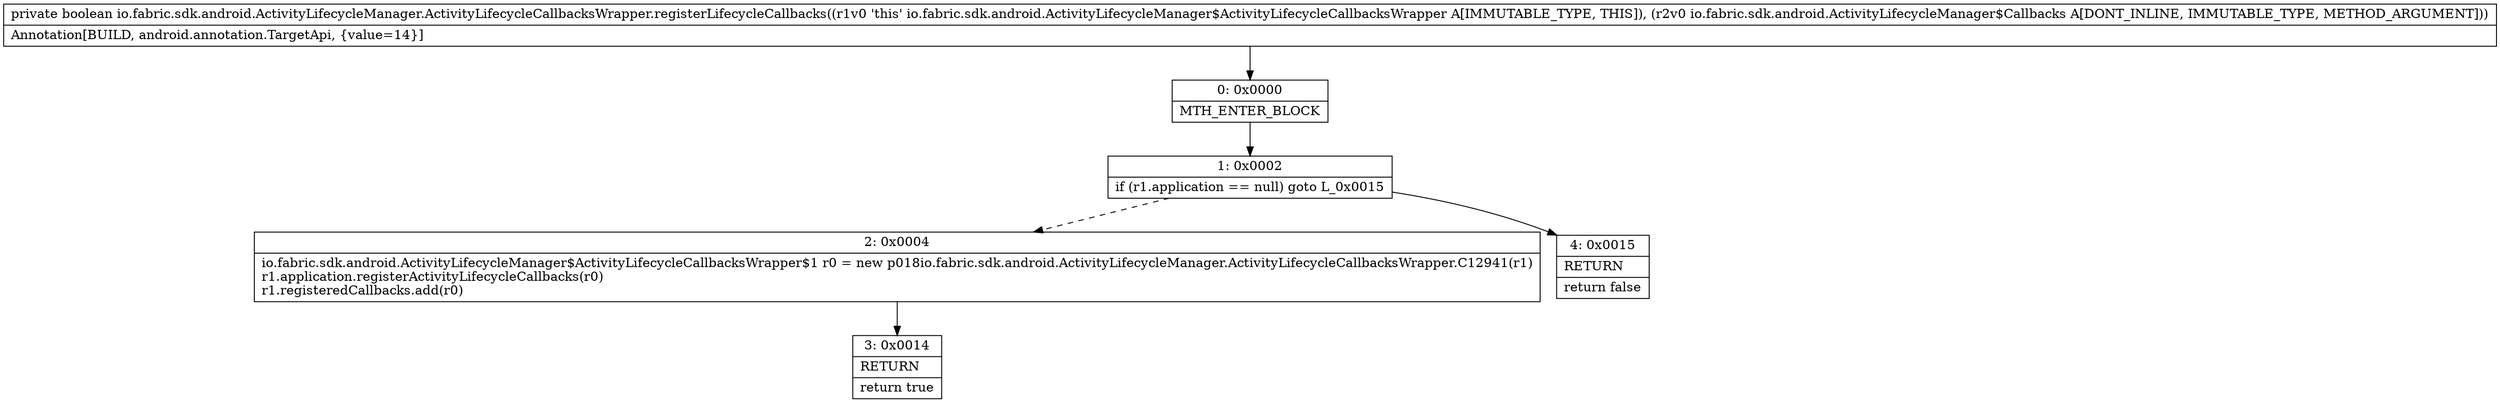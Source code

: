 digraph "CFG forio.fabric.sdk.android.ActivityLifecycleManager.ActivityLifecycleCallbacksWrapper.registerLifecycleCallbacks(Lio\/fabric\/sdk\/android\/ActivityLifecycleManager$Callbacks;)Z" {
Node_0 [shape=record,label="{0\:\ 0x0000|MTH_ENTER_BLOCK\l}"];
Node_1 [shape=record,label="{1\:\ 0x0002|if (r1.application == null) goto L_0x0015\l}"];
Node_2 [shape=record,label="{2\:\ 0x0004|io.fabric.sdk.android.ActivityLifecycleManager$ActivityLifecycleCallbacksWrapper$1 r0 = new p018io.fabric.sdk.android.ActivityLifecycleManager.ActivityLifecycleCallbacksWrapper.C12941(r1)\lr1.application.registerActivityLifecycleCallbacks(r0)\lr1.registeredCallbacks.add(r0)\l}"];
Node_3 [shape=record,label="{3\:\ 0x0014|RETURN\l|return true\l}"];
Node_4 [shape=record,label="{4\:\ 0x0015|RETURN\l|return false\l}"];
MethodNode[shape=record,label="{private boolean io.fabric.sdk.android.ActivityLifecycleManager.ActivityLifecycleCallbacksWrapper.registerLifecycleCallbacks((r1v0 'this' io.fabric.sdk.android.ActivityLifecycleManager$ActivityLifecycleCallbacksWrapper A[IMMUTABLE_TYPE, THIS]), (r2v0 io.fabric.sdk.android.ActivityLifecycleManager$Callbacks A[DONT_INLINE, IMMUTABLE_TYPE, METHOD_ARGUMENT]))  | Annotation[BUILD, android.annotation.TargetApi, \{value=14\}]\l}"];
MethodNode -> Node_0;
Node_0 -> Node_1;
Node_1 -> Node_2[style=dashed];
Node_1 -> Node_4;
Node_2 -> Node_3;
}

